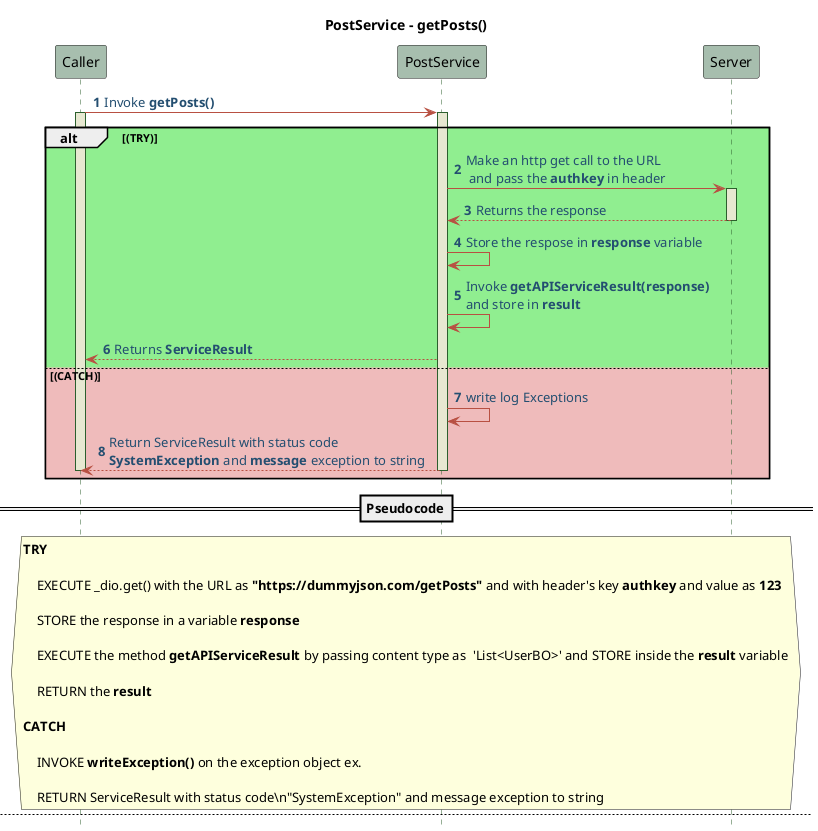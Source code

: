 @startuml PostService-Sequence-Pseudo

!define POSITIVERESPONSE 90EE90
!define NEGATIVEERESPONSE EFBBBB
!define NUETRALRESPONSE F2DC79

skinparam sequence{
    ParticipantBackgroundColor #A7BEAE
    LifeLineBackgroundColor #E7E8D1
    LifeLineBorderColor #2C5F2D
    ActorBackgroundColor #FC766AFF
    ActorBorderColor #FC766AFF
    ArrowColor #B85042
    ArrowFontColor #234E70
}

title   **PostService - getPosts()**
autonumber 1
hide footbox
Caller -> PostService: Invoke **getPosts()**
activate Caller
activate PostService
alt #POSITIVERESPONSE (TRY)
    PostService -> Server : Make an http get call to the URL \n and pass the **authkey** in header
    activate Server
    Server --> PostService : Returns the response
    deactivate Server
    PostService -> PostService : Store the respose in **response** variable
    PostService -> PostService : Invoke **getAPIServiceResult(response)**\nand store in **result**
    PostService --> Caller : Returns **ServiceResult**
else #NEGATIVEERESPONSE (CATCH)
    PostService -> PostService : write log Exceptions
    PostService --> Caller: Return ServiceResult with status code\n**SystemException** and **message** exception to string
    deactivate PostService
    deactivate Caller
end
==Pseudocode==
hnote across
**TRY**

    EXECUTE _dio.get() with the URL as **"https://dummyjson.com/getPosts"** and with header's key **authkey** and value as **123**

    STORE the response in a variable **response**

    EXECUTE the method **getAPIServiceResult** by passing content type as  'List<UserBO>' and STORE inside the **result** variable

    RETURN the **result**

**CATCH**

    INVOKE **writeException()** on the exception object ex.
        
    RETURN ServiceResult with status code\n"SystemException" and message exception to string
end note

newpage **PostService - createPost()**
!define POSITIVERESPONSE 90EE90
!define NEGATIVEERESPONSE EFBBBB
!define NUETRALRESPONSE F2DC79

skinparam sequence{
    ParticipantBackgroundColor #A7BEAE
    LifeLineBackgroundColor #E7E8D1
    LifeLineBorderColor #2C5F2D
    ActorBackgroundColor #FC766AFF
    ActorBorderColor #FC766AFF
    ArrowColor #B85042
    ArrowFontColor #234E70
}

autonumber 1
hide footbox
Caller -> PostService: Invoke **createPost(Post: PostBO)**
activate Caller
activate PostService
alt #POSITIVERESPONSE (TRY)
    PostService -> Server : Make an http post call to the URL \n and pass the **authkey** in header
    activate Server
    Server --> PostService : Returns the response
    deactivate Server
    PostService -> PostService : Store the respose in **response** variable
    PostService -> PostService : Invoke **getAPIServiceResult(response)**\nand store in **result**
    PostService --> Caller : Returns **ServiceResult**
else #NEGATIVEERESPONSE CATCH
    PostService -> PostService : write log Exceptions
    PostService --> Caller: Return ServiceResult with status code\n**SystemException** and **message** exception to string
    deactivate PostService
    deactivate Caller
end

==Pseudocode==
hnote across
**TRY**
    EXECUTE _dio.post() with the URL as **"https://dummyjson.com/createPost"** and with header's key **authkey** and value as **456**

    STORE the response in a variable **response**

    EXECUTE the method **getAPIServiceResult** by passing content type as  'List<UserBO>' and STORE inside the **result** variable

    Returns the **result**

**CATCH** 
   
    INVOKE **writeException()** on the exception object ex.

    RETURN ServiceResult with status code\n"SystemException" and message exception to string
end note
@enduml